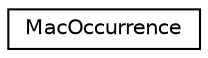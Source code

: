 digraph "Graphical Class Hierarchy"
{
  edge [fontname="Helvetica",fontsize="10",labelfontname="Helvetica",labelfontsize="10"];
  node [fontname="Helvetica",fontsize="10",shape=record];
  rankdir="LR";
  Node0 [label="MacOccurrence",height=0.2,width=0.4,color="black", fillcolor="white", style="filled",URL="$class_mac_occurrence.html"];
}
